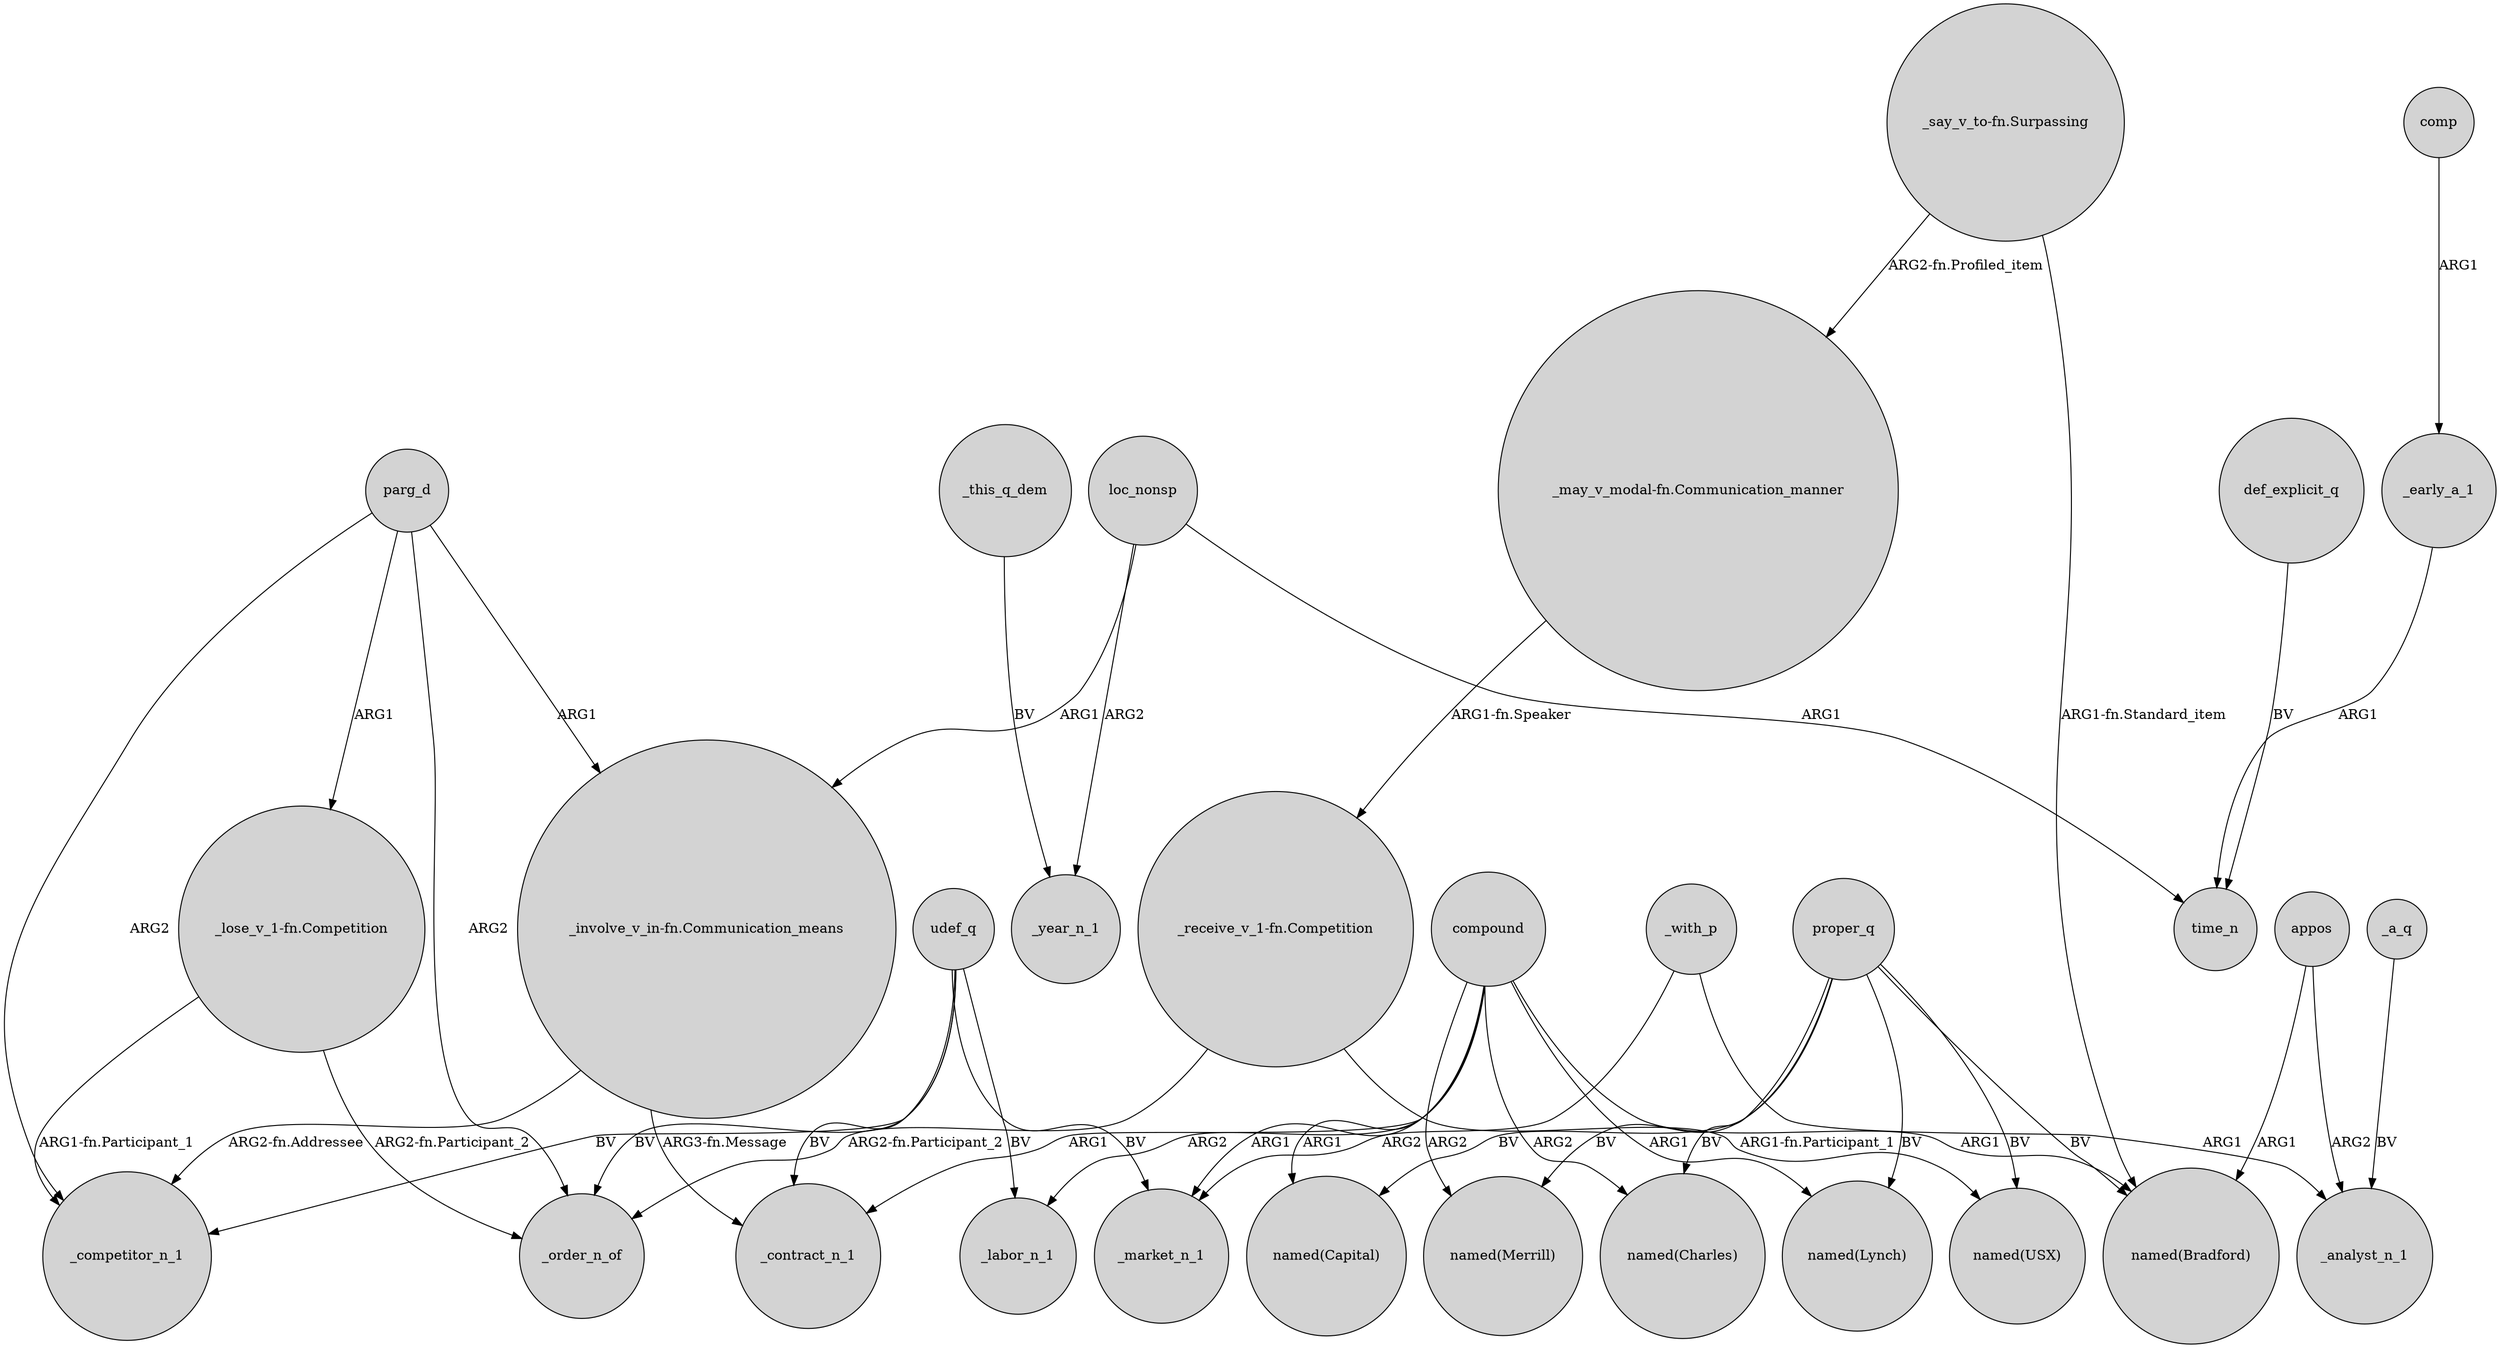 digraph {
	node [shape=circle style=filled]
	_early_a_1 -> time_n [label=ARG1]
	udef_q -> _market_n_1 [label=BV]
	"_lose_v_1-fn.Competition" -> _order_n_of [label="ARG2-fn.Participant_2"]
	compound -> _contract_n_1 [label=ARG1]
	proper_q -> "named(Bradford)" [label=BV]
	"_say_v_to-fn.Surpassing" -> "named(Bradford)" [label="ARG1-fn.Standard_item"]
	proper_q -> "named(Merrill)" [label=BV]
	proper_q -> "named(Capital)" [label=BV]
	udef_q -> _order_n_of [label=BV]
	_with_p -> _market_n_1 [label=ARG2]
	_with_p -> _analyst_n_1 [label=ARG1]
	comp -> _early_a_1 [label=ARG1]
	"_may_v_modal-fn.Communication_manner" -> "_receive_v_1-fn.Competition" [label="ARG1-fn.Speaker"]
	parg_d -> _order_n_of [label=ARG2]
	loc_nonsp -> _year_n_1 [label=ARG2]
	"_involve_v_in-fn.Communication_means" -> _contract_n_1 [label="ARG3-fn.Message"]
	_a_q -> _analyst_n_1 [label=BV]
	proper_q -> "named(Charles)" [label=BV]
	loc_nonsp -> "_involve_v_in-fn.Communication_means" [label=ARG1]
	appos -> _analyst_n_1 [label=ARG2]
	"_involve_v_in-fn.Communication_means" -> _competitor_n_1 [label="ARG2-fn.Addressee"]
	appos -> "named(Bradford)" [label=ARG1]
	"_receive_v_1-fn.Competition" -> "named(USX)" [label="ARG1-fn.Participant_1"]
	parg_d -> "_lose_v_1-fn.Competition" [label=ARG1]
	"_lose_v_1-fn.Competition" -> _competitor_n_1 [label="ARG1-fn.Participant_1"]
	_this_q_dem -> _year_n_1 [label=BV]
	proper_q -> "named(Lynch)" [label=BV]
	loc_nonsp -> time_n [label=ARG1]
	compound -> "named(Bradford)" [label=ARG1]
	compound -> _labor_n_1 [label=ARG2]
	parg_d -> _competitor_n_1 [label=ARG2]
	compound -> "named(Charles)" [label=ARG2]
	compound -> "named(Lynch)" [label=ARG1]
	udef_q -> _labor_n_1 [label=BV]
	def_explicit_q -> time_n [label=BV]
	udef_q -> _competitor_n_1 [label=BV]
	"_say_v_to-fn.Surpassing" -> "_may_v_modal-fn.Communication_manner" [label="ARG2-fn.Profiled_item"]
	compound -> _market_n_1 [label=ARG1]
	compound -> "named(Capital)" [label=ARG1]
	udef_q -> _contract_n_1 [label=BV]
	compound -> "named(Merrill)" [label=ARG2]
	proper_q -> "named(USX)" [label=BV]
	"_receive_v_1-fn.Competition" -> _order_n_of [label="ARG2-fn.Participant_2"]
	parg_d -> "_involve_v_in-fn.Communication_means" [label=ARG1]
}
